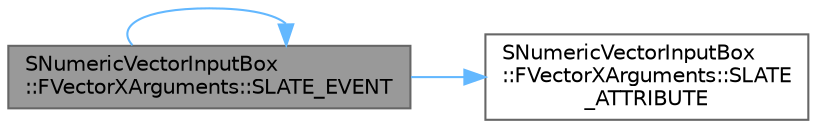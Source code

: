 digraph "SNumericVectorInputBox::FVectorXArguments::SLATE_EVENT"
{
 // INTERACTIVE_SVG=YES
 // LATEX_PDF_SIZE
  bgcolor="transparent";
  edge [fontname=Helvetica,fontsize=10,labelfontname=Helvetica,labelfontsize=10];
  node [fontname=Helvetica,fontsize=10,shape=box,height=0.2,width=0.4];
  rankdir="LR";
  Node1 [id="Node000001",label="SNumericVectorInputBox\l::FVectorXArguments::SLATE_EVENT",height=0.2,width=0.4,color="gray40", fillcolor="grey60", style="filled", fontcolor="black",tooltip="Called when the x value of the vector is committed."];
  Node1 -> Node2 [id="edge1_Node000001_Node000002",color="steelblue1",style="solid",tooltip=" "];
  Node2 [id="Node000002",label="SNumericVectorInputBox\l::FVectorXArguments::SLATE\l_ATTRIBUTE",height=0.2,width=0.4,color="grey40", fillcolor="white", style="filled",URL="$d6/d09/structSNumericVectorInputBox_1_1FVectorXArguments.html#a23413b97cfa856b32652b8f32129075f",tooltip="X Component of the vector."];
  Node1 -> Node1 [id="edge2_Node000001_Node000001",color="steelblue1",style="solid",tooltip=" "];
}
